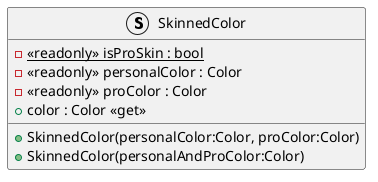 @startuml
struct SkinnedColor {
    - {static} <<readonly>> isProSkin : bool
    + SkinnedColor(personalColor:Color, proColor:Color)
    + SkinnedColor(personalAndProColor:Color)
    - <<readonly>> personalColor : Color
    - <<readonly>> proColor : Color
    + color : Color <<get>>
}
@enduml
